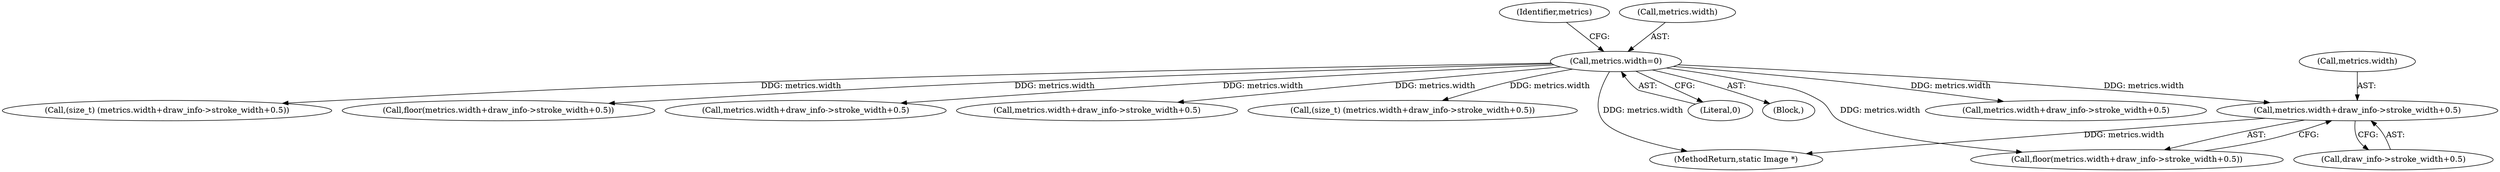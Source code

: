 digraph "0_ImageMagick_0474237508f39c4f783208123431815f1ededb76@pointer" {
"1000332" [label="(Call,metrics.width+draw_info->stroke_width+0.5)"];
"1000200" [label="(Call,metrics.width=0)"];
"1000236" [label="(Call,metrics.width+draw_info->stroke_width+0.5)"];
"1000234" [label="(Call,(size_t) (metrics.width+draw_info->stroke_width+0.5))"];
"1000471" [label="(Call,floor(metrics.width+draw_info->stroke_width+0.5))"];
"1000628" [label="(Call,metrics.width+draw_info->stroke_width+0.5)"];
"1000207" [label="(Identifier,metrics)"];
"1000333" [label="(Call,metrics.width)"];
"1000472" [label="(Call,metrics.width+draw_info->stroke_width+0.5)"];
"1000626" [label="(Call,(size_t) (metrics.width+draw_info->stroke_width+0.5))"];
"1000332" [label="(Call,metrics.width+draw_info->stroke_width+0.5)"];
"1000200" [label="(Call,metrics.width=0)"];
"1000331" [label="(Call,floor(metrics.width+draw_info->stroke_width+0.5))"];
"1000204" [label="(Literal,0)"];
"1000201" [label="(Call,metrics.width)"];
"1000842" [label="(MethodReturn,static Image *)"];
"1000336" [label="(Call,draw_info->stroke_width+0.5)"];
"1000106" [label="(Block,)"];
"1000332" -> "1000331"  [label="AST: "];
"1000332" -> "1000336"  [label="CFG: "];
"1000333" -> "1000332"  [label="AST: "];
"1000336" -> "1000332"  [label="AST: "];
"1000331" -> "1000332"  [label="CFG: "];
"1000332" -> "1000842"  [label="DDG: metrics.width"];
"1000200" -> "1000332"  [label="DDG: metrics.width"];
"1000200" -> "1000106"  [label="AST: "];
"1000200" -> "1000204"  [label="CFG: "];
"1000201" -> "1000200"  [label="AST: "];
"1000204" -> "1000200"  [label="AST: "];
"1000207" -> "1000200"  [label="CFG: "];
"1000200" -> "1000842"  [label="DDG: metrics.width"];
"1000200" -> "1000234"  [label="DDG: metrics.width"];
"1000200" -> "1000236"  [label="DDG: metrics.width"];
"1000200" -> "1000331"  [label="DDG: metrics.width"];
"1000200" -> "1000471"  [label="DDG: metrics.width"];
"1000200" -> "1000472"  [label="DDG: metrics.width"];
"1000200" -> "1000626"  [label="DDG: metrics.width"];
"1000200" -> "1000628"  [label="DDG: metrics.width"];
}

